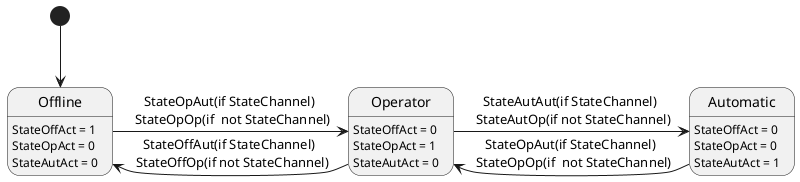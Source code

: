 /*
 * MIT License
 *
 * Copyright (c) 2021 P2O-Lab <p2o-lab@mailbox.tu-dresden.de>,
 * Chair for Process Control Systems, Technische Universität Dresden
 *
 * Permission is hereby granted, free of charge, to any person obtaining a copy
 * of this software and associated documentation files (the "Software"), to deal
 * in the Software without restriction, including without limitation the rights
 * to use, copy, modify, merge, publish, distribute, sublicense, and/or sell
 * copies of the Software, and to permit persons to whom the Software is
 * furnished to do so, subject to the following conditions:
 *
 * The above copyright notice and this permission notice shall be included in all
 * copies or substantial portions of the Software.
 *
 * THE SOFTWARE IS PROVIDED "AS IS", WITHOUT WARRANTY OF ANY KIND, EXPRESS OR
 * IMPLIED, INCLUDING BUT NOT LIMITED TO THE WARRANTIES OF MERCHANTABILITY,
 * FITNESS FOR A PARTICULAR PURPOSE AND NONINFRINGEMENT. IN NO EVENT SHALL THE
 * AUTHORS OR COPYRIGHT HOLDERS BE LIABLE FOR ANY CLAIM, DAMAGES OR OTHER
 * LIABILITY, WHETHER IN AN ACTION OF CONTRACT, TORT OR OTHERWISE, ARISING FROM,
 * OUT OF OR IN CONNECTION WITH THE SOFTWARE OR THE USE OR OTHER DEALINGS IN THE
 * SOFTWARE.
 */
 
@startuml

[*] --> Offline

Offline : StateOffAct = 1
Offline : StateOpAct = 0
Offline : StateAutAct = 0

Operator : StateOffAct = 0
Operator : StateOpAct = 1
Operator : StateAutAct = 0

Automatic : StateOffAct = 0
Automatic : StateOpAct = 0
Automatic : StateAutAct = 1

Offline -> Operator : StateOpAut(if StateChannel) \n StateOpOp(if  not StateChannel)
Operator -> Offline : StateOffAut(if StateChannel) \n StateOffOp(if not StateChannel)

Operator -> Automatic : StateAutAut(if StateChannel) \n StateAutOp(if not StateChannel)
Automatic -> Operator : StateOpAut(if StateChannel) \n StateOpOp(if  not StateChannel)

@enduml
